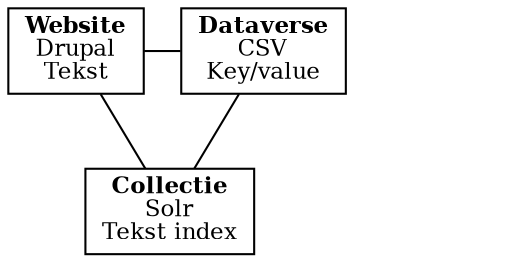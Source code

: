 graph dot {
  edge [fontsize=11.0];
  node [fontsize=11.0,shape=box];

  website [label=<<B>Website</B><BR/>Drupal<BR/>Tekst>];
  dataverse [label=<<B>Dataverse</B><BR/>CSV<BR/>Key/value>];
  collectie [label=<<B>Collectie</B><BR/>Solr<BR/>Tekst index>];

  r1 [style=invisible];
  r2 [style=invisible];

  website -- dataverse;
  dataverse -- collectie;
  collectie -- website;
  
  {rank=same; r1; website; dataverse;}
  {rank=same; r2; collectie;}
  r1 -- r2 [style=invisible];  
}
